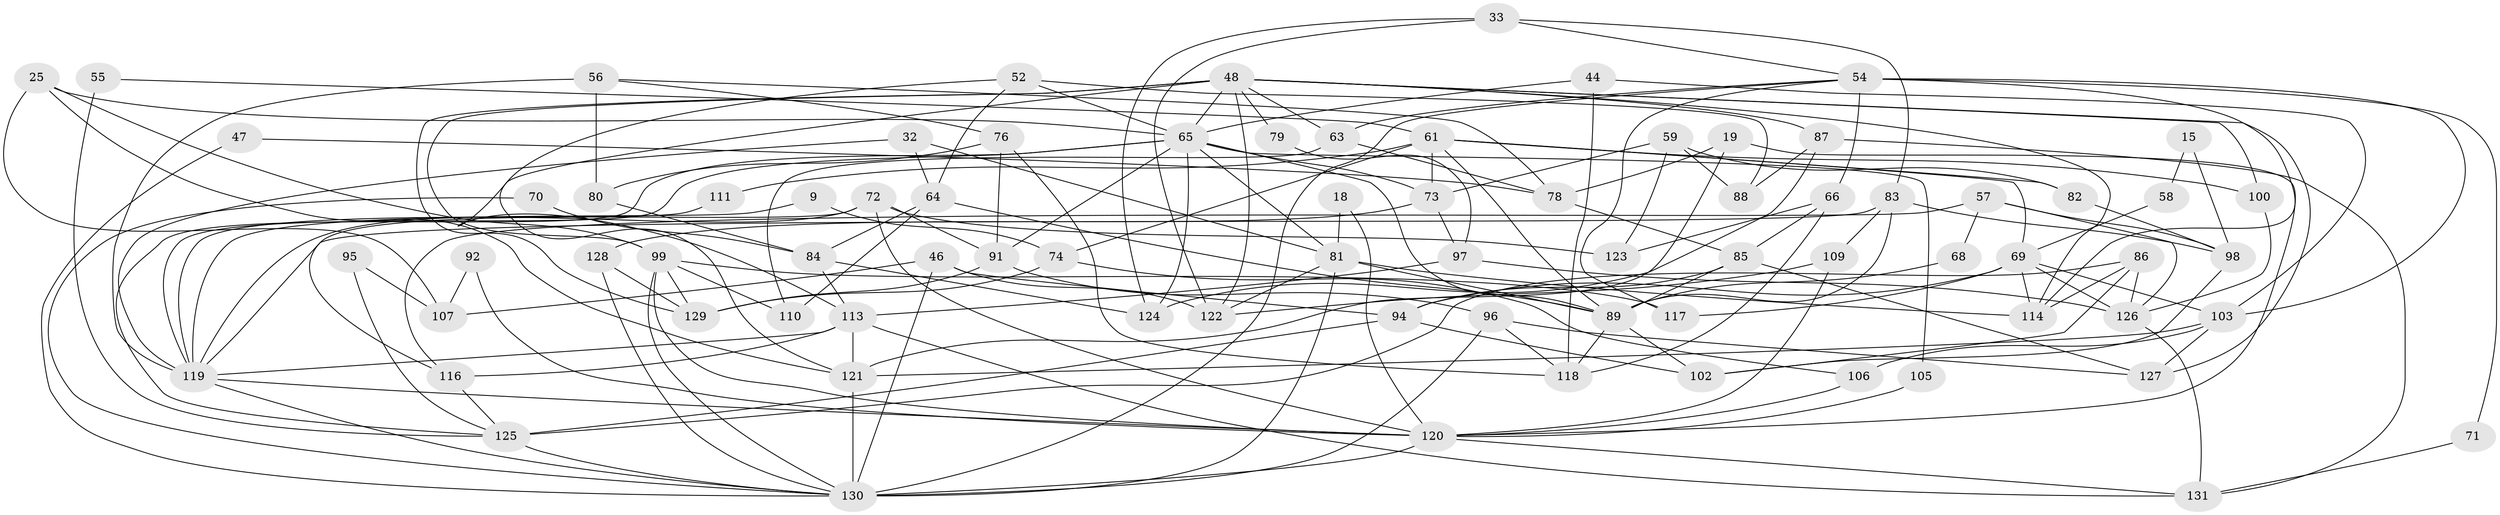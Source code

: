 // original degree distribution, {4: 0.2366412213740458, 3: 0.2748091603053435, 5: 0.1984732824427481, 2: 0.15267175572519084, 7: 0.030534351145038167, 6: 0.07633587786259542, 8: 0.015267175572519083, 9: 0.015267175572519083}
// Generated by graph-tools (version 1.1) at 2025/52/03/04/25 21:52:14]
// undirected, 78 vertices, 178 edges
graph export_dot {
graph [start="1"]
  node [color=gray90,style=filled];
  9;
  15;
  18;
  19;
  25;
  32;
  33 [super="+21"];
  44;
  46;
  47;
  48 [super="+34"];
  52;
  54 [super="+24+36"];
  55;
  56 [super="+35"];
  57;
  58;
  59;
  61;
  63;
  64;
  65 [super="+3+62+50"];
  66 [super="+53"];
  68;
  69 [super="+5"];
  70;
  71;
  72;
  73 [super="+6"];
  74;
  76 [super="+41"];
  78;
  79;
  80;
  81 [super="+31"];
  82;
  83 [super="+17"];
  84;
  85;
  86;
  87 [super="+23"];
  88;
  89 [super="+28+75"];
  91 [super="+40"];
  92;
  94 [super="+37"];
  95;
  96 [super="+42"];
  97;
  98;
  99 [super="+38"];
  100 [super="+30"];
  102;
  103 [super="+51"];
  105;
  106;
  107;
  109;
  110 [super="+29"];
  111 [super="+104"];
  113 [super="+27"];
  114;
  116;
  117;
  118 [super="+93"];
  119 [super="+45+112+101"];
  120 [super="+108+77"];
  121 [super="+115"];
  122 [super="+8+13"];
  123;
  124;
  125;
  126;
  127 [super="+90"];
  128;
  129 [super="+22"];
  130 [super="+7+12+67"];
  131;
  9 -- 119;
  9 -- 74;
  15 -- 98;
  15 -- 58;
  18 -- 120;
  18 -- 81;
  19 -- 78;
  19 -- 121;
  19 -- 120;
  25 -- 107;
  25 -- 99;
  25 -- 121;
  25 -- 65;
  32 -- 64;
  32 -- 119;
  32 -- 81;
  33 -- 54;
  33 -- 122;
  33 -- 83;
  33 -- 124;
  44 -- 118;
  44 -- 65;
  44 -- 103;
  46 -- 94;
  46 -- 107;
  46 -- 122;
  46 -- 130;
  47 -- 78;
  47 -- 130;
  48 -- 129 [weight=2];
  48 -- 79;
  48 -- 100;
  48 -- 65 [weight=2];
  48 -- 99;
  48 -- 114;
  48 -- 121;
  48 -- 63;
  48 -- 87;
  48 -- 122;
  48 -- 127;
  52 -- 64;
  52 -- 88;
  52 -- 65;
  52 -- 113;
  54 -- 114;
  54 -- 66 [weight=2];
  54 -- 71;
  54 -- 130;
  54 -- 117;
  54 -- 63;
  54 -- 103 [weight=2];
  55 -- 125;
  55 -- 61;
  56 -- 80 [weight=2];
  56 -- 78;
  56 -- 119 [weight=2];
  56 -- 76;
  57 -- 116;
  57 -- 98;
  57 -- 68;
  57 -- 126;
  58 -- 69 [weight=2];
  59 -- 123;
  59 -- 88;
  59 -- 73;
  59 -- 82;
  61 -- 73;
  61 -- 89;
  61 -- 74;
  61 -- 82;
  61 -- 111 [weight=2];
  61 -- 69;
  61 -- 100;
  63 -- 78;
  63 -- 110;
  64 -- 84;
  64 -- 110;
  64 -- 89;
  65 -- 124;
  65 -- 89 [weight=2];
  65 -- 119 [weight=4];
  65 -- 81 [weight=2];
  65 -- 73;
  65 -- 105;
  65 -- 91;
  65 -- 125;
  66 -- 123;
  66 -- 85;
  66 -- 118;
  68 -- 89;
  69 -- 126;
  69 -- 94;
  69 -- 114;
  69 -- 117;
  69 -- 103;
  70 -- 84;
  70 -- 130;
  71 -- 131;
  72 -- 116;
  72 -- 123;
  72 -- 119;
  72 -- 120;
  72 -- 91;
  73 -- 128;
  73 -- 97;
  74 -- 129;
  74 -- 106;
  76 -- 118 [weight=2];
  76 -- 80;
  76 -- 91;
  78 -- 85;
  79 -- 97;
  80 -- 84;
  81 -- 130;
  81 -- 114;
  81 -- 122;
  81 -- 89 [weight=2];
  82 -- 98;
  83 -- 98;
  83 -- 109;
  83 -- 119;
  83 -- 89;
  84 -- 124;
  84 -- 113;
  85 -- 127;
  85 -- 94;
  85 -- 89;
  86 -- 125;
  86 -- 126;
  86 -- 102;
  86 -- 114;
  87 -- 124;
  87 -- 88;
  87 -- 131;
  89 -- 102;
  89 -- 118 [weight=3];
  91 -- 96;
  91 -- 129;
  92 -- 107;
  92 -- 120;
  94 -- 125;
  94 -- 102;
  95 -- 107;
  95 -- 125;
  96 -- 118 [weight=2];
  96 -- 127;
  96 -- 130 [weight=2];
  97 -- 126;
  97 -- 113;
  98 -- 102;
  99 -- 120 [weight=2];
  99 -- 110;
  99 -- 117;
  99 -- 129;
  99 -- 130;
  100 -- 126;
  103 -- 121 [weight=2];
  103 -- 106;
  103 -- 127 [weight=2];
  105 -- 120;
  106 -- 120;
  109 -- 120;
  109 -- 122;
  111 -- 119;
  113 -- 131;
  113 -- 116;
  113 -- 119;
  113 -- 121;
  116 -- 125;
  119 -- 130 [weight=3];
  119 -- 120;
  120 -- 130 [weight=4];
  120 -- 131;
  121 -- 130 [weight=2];
  125 -- 130 [weight=3];
  126 -- 131;
  128 -- 129;
  128 -- 130;
}
